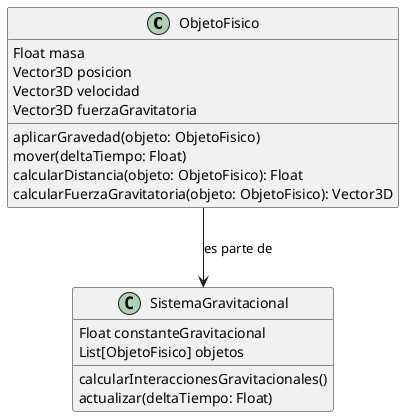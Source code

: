 @startuml
class ObjetoFisico {
    Float masa
    Vector3D posicion
    Vector3D velocidad
    Vector3D fuerzaGravitatoria
    aplicarGravedad(objeto: ObjetoFisico)
    mover(deltaTiempo: Float)
    calcularDistancia(objeto: ObjetoFisico): Float
    calcularFuerzaGravitatoria(objeto: ObjetoFisico): Vector3D
}

class SistemaGravitacional {
    Float constanteGravitacional
    List[ObjetoFisico] objetos
    calcularInteraccionesGravitacionales()
    actualizar(deltaTiempo: Float)
}

ObjetoFisico --> SistemaGravitacional : "es parte de"
@enduml
